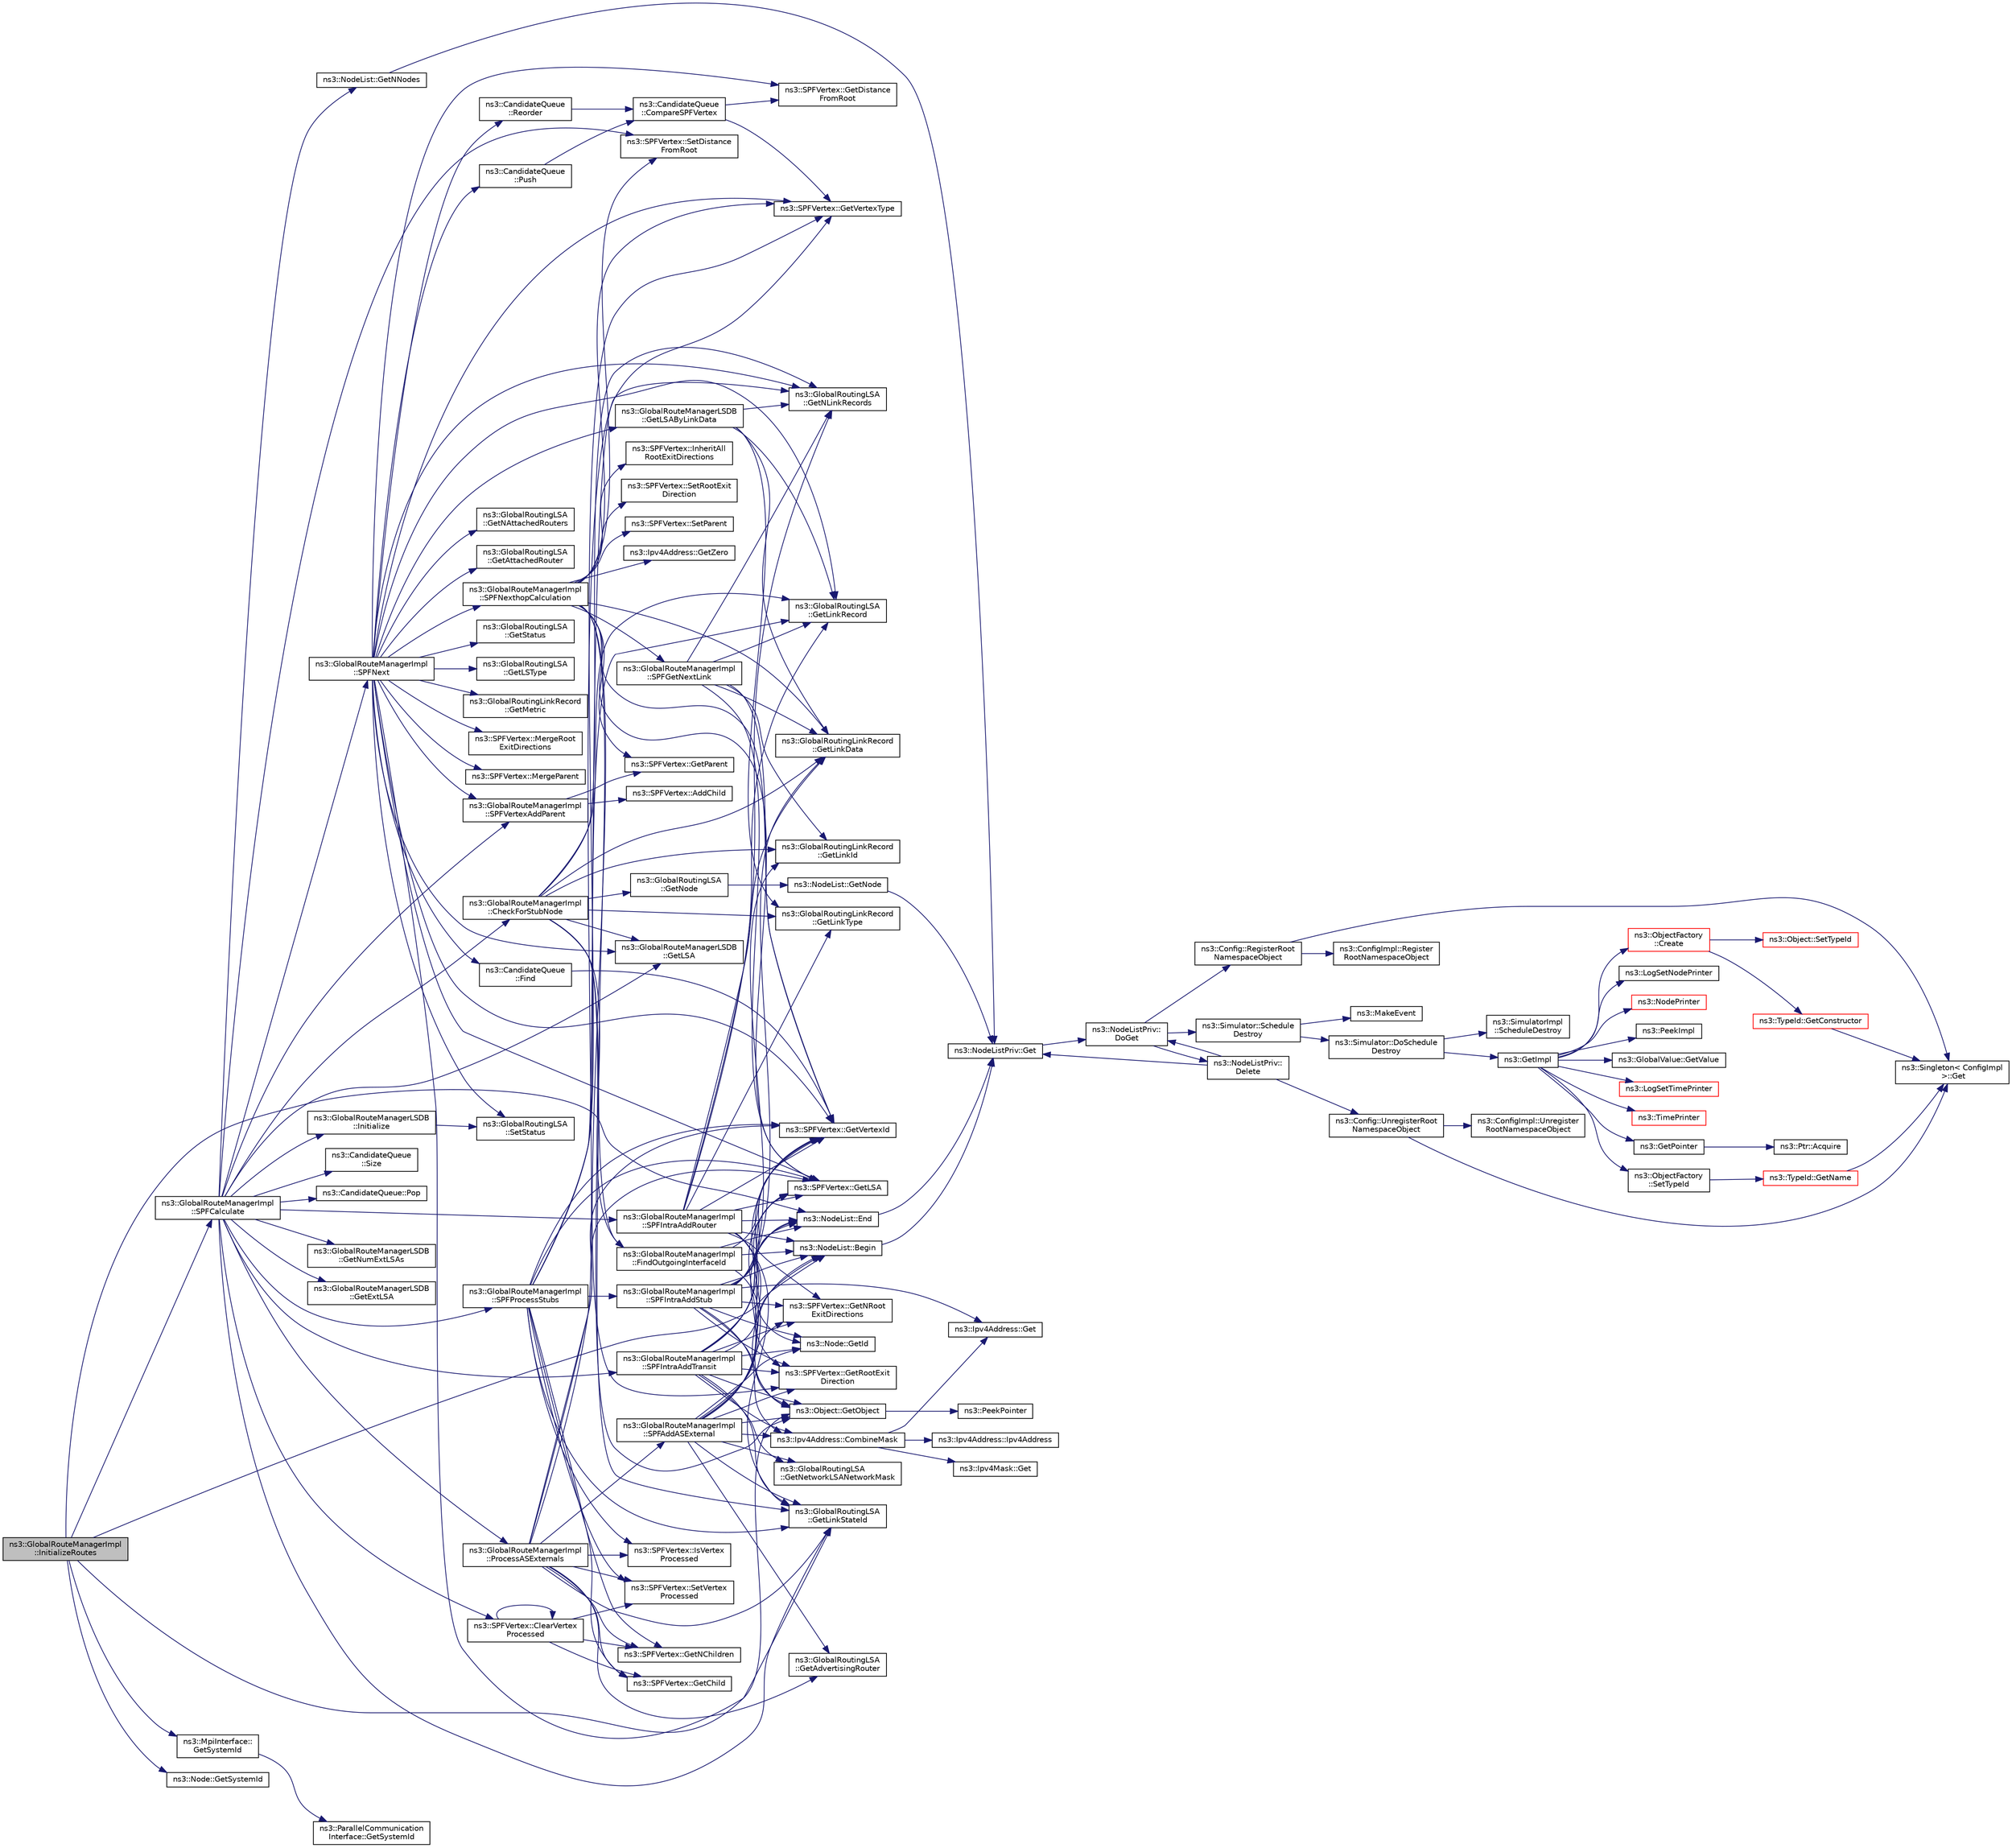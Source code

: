 digraph "ns3::GlobalRouteManagerImpl::InitializeRoutes"
{
  edge [fontname="Helvetica",fontsize="10",labelfontname="Helvetica",labelfontsize="10"];
  node [fontname="Helvetica",fontsize="10",shape=record];
  rankdir="LR";
  Node1 [label="ns3::GlobalRouteManagerImpl\l::InitializeRoutes",height=0.2,width=0.4,color="black", fillcolor="grey75", style="filled", fontcolor="black"];
  Node1 -> Node2 [color="midnightblue",fontsize="10",style="solid"];
  Node2 [label="ns3::NodeList::End",height=0.2,width=0.4,color="black", fillcolor="white", style="filled",URL="$d0/dd8/classns3_1_1NodeList.html#a027a558c16e6078e25c7ffc67becb559"];
  Node2 -> Node3 [color="midnightblue",fontsize="10",style="solid"];
  Node3 [label="ns3::NodeListPriv::Get",height=0.2,width=0.4,color="black", fillcolor="white", style="filled",URL="$d4/d49/classns3_1_1NodeListPriv.html#a746ce1482b3c1cf31d5a50cd55cffa92",tooltip="Get the node list object. "];
  Node3 -> Node4 [color="midnightblue",fontsize="10",style="solid"];
  Node4 [label="ns3::NodeListPriv::\lDoGet",height=0.2,width=0.4,color="black", fillcolor="white", style="filled",URL="$d4/d49/classns3_1_1NodeListPriv.html#a6f0222de939567a488905f1c6876c4ca",tooltip="Get the node list object. "];
  Node4 -> Node5 [color="midnightblue",fontsize="10",style="solid"];
  Node5 [label="ns3::Config::RegisterRoot\lNamespaceObject",height=0.2,width=0.4,color="black", fillcolor="white", style="filled",URL="$d1/d44/group__config.html#gadf663c596f54bed678e83cccd4e3d9d5"];
  Node5 -> Node6 [color="midnightblue",fontsize="10",style="solid"];
  Node6 [label="ns3::Singleton\< ConfigImpl\l \>::Get",height=0.2,width=0.4,color="black", fillcolor="white", style="filled",URL="$d8/d77/classns3_1_1Singleton.html#a80a2cd3c25a27ea72add7a9f7a141ffa"];
  Node5 -> Node7 [color="midnightblue",fontsize="10",style="solid"];
  Node7 [label="ns3::ConfigImpl::Register\lRootNamespaceObject",height=0.2,width=0.4,color="black", fillcolor="white", style="filled",URL="$d1/dbd/classns3_1_1ConfigImpl.html#a09ad253d834e9c8a6fd806bec303c29c"];
  Node4 -> Node8 [color="midnightblue",fontsize="10",style="solid"];
  Node8 [label="ns3::Simulator::Schedule\lDestroy",height=0.2,width=0.4,color="black", fillcolor="white", style="filled",URL="$d7/deb/classns3_1_1Simulator.html#a7e1c6479e6d0bd3f0eb3e005d6941302"];
  Node8 -> Node9 [color="midnightblue",fontsize="10",style="solid"];
  Node9 [label="ns3::Simulator::DoSchedule\lDestroy",height=0.2,width=0.4,color="black", fillcolor="white", style="filled",URL="$d7/deb/classns3_1_1Simulator.html#a00139c9c4e854aca72063485518c0d52"];
  Node9 -> Node10 [color="midnightblue",fontsize="10",style="solid"];
  Node10 [label="ns3::GetImpl",height=0.2,width=0.4,color="black", fillcolor="white", style="filled",URL="$d4/d8b/group__simulator.html#ga42eb4eddad41528d4d99794a3dae3fd0",tooltip="Get the SimulatorImpl singleton. "];
  Node10 -> Node11 [color="midnightblue",fontsize="10",style="solid"];
  Node11 [label="ns3::PeekImpl",height=0.2,width=0.4,color="black", fillcolor="white", style="filled",URL="$d4/d8b/group__simulator.html#ga233c5c38de117e4e4a5a9cd168694792",tooltip="Get the static SimulatorImpl instance. "];
  Node10 -> Node12 [color="midnightblue",fontsize="10",style="solid"];
  Node12 [label="ns3::GlobalValue::GetValue",height=0.2,width=0.4,color="black", fillcolor="white", style="filled",URL="$dc/d02/classns3_1_1GlobalValue.html#aa33773cb952ba3c285a03ae2c4769b84"];
  Node10 -> Node13 [color="midnightblue",fontsize="10",style="solid"];
  Node13 [label="ns3::ObjectFactory\l::SetTypeId",height=0.2,width=0.4,color="black", fillcolor="white", style="filled",URL="$d5/d0d/classns3_1_1ObjectFactory.html#a77dcd099064038a1eb7a6b8251229ec3"];
  Node13 -> Node14 [color="midnightblue",fontsize="10",style="solid"];
  Node14 [label="ns3::TypeId::GetName",height=0.2,width=0.4,color="red", fillcolor="white", style="filled",URL="$d6/d11/classns3_1_1TypeId.html#aa3c41c79ae428b3cb396a9c6bb3ef314"];
  Node14 -> Node6 [color="midnightblue",fontsize="10",style="solid"];
  Node10 -> Node15 [color="midnightblue",fontsize="10",style="solid"];
  Node15 [label="ns3::GetPointer",height=0.2,width=0.4,color="black", fillcolor="white", style="filled",URL="$d7/d2e/namespacens3.html#ab4e173cdfd43d17c1a40d5348510a670"];
  Node15 -> Node16 [color="midnightblue",fontsize="10",style="solid"];
  Node16 [label="ns3::Ptr::Acquire",height=0.2,width=0.4,color="black", fillcolor="white", style="filled",URL="$dc/d90/classns3_1_1Ptr.html#a9579b15e8c42dcdff5869d9d987562fb"];
  Node10 -> Node17 [color="midnightblue",fontsize="10",style="solid"];
  Node17 [label="ns3::ObjectFactory\l::Create",height=0.2,width=0.4,color="red", fillcolor="white", style="filled",URL="$d5/d0d/classns3_1_1ObjectFactory.html#a18152e93f0a6fe184ed7300cb31e9896"];
  Node17 -> Node18 [color="midnightblue",fontsize="10",style="solid"];
  Node18 [label="ns3::TypeId::GetConstructor",height=0.2,width=0.4,color="red", fillcolor="white", style="filled",URL="$d6/d11/classns3_1_1TypeId.html#ad9b0bc71ee7593a1ff23ff8d53938e95"];
  Node18 -> Node6 [color="midnightblue",fontsize="10",style="solid"];
  Node17 -> Node19 [color="midnightblue",fontsize="10",style="solid"];
  Node19 [label="ns3::Object::SetTypeId",height=0.2,width=0.4,color="red", fillcolor="white", style="filled",URL="$d9/d77/classns3_1_1Object.html#a19b1ebd8ec8fe404845e665880a6c5ad"];
  Node10 -> Node20 [color="midnightblue",fontsize="10",style="solid"];
  Node20 [label="ns3::LogSetTimePrinter",height=0.2,width=0.4,color="red", fillcolor="white", style="filled",URL="$d7/d2e/namespacens3.html#acf6a1749b3febc5a6a5b2b8620138d80"];
  Node10 -> Node21 [color="midnightblue",fontsize="10",style="solid"];
  Node21 [label="ns3::TimePrinter",height=0.2,width=0.4,color="red", fillcolor="white", style="filled",URL="$d8/dff/group__logging.html#gaaad3642e8247a056cd83001d805b0812"];
  Node10 -> Node22 [color="midnightblue",fontsize="10",style="solid"];
  Node22 [label="ns3::LogSetNodePrinter",height=0.2,width=0.4,color="black", fillcolor="white", style="filled",URL="$d7/d2e/namespacens3.html#aa6e659ca357c8309352fa0f146793810"];
  Node10 -> Node23 [color="midnightblue",fontsize="10",style="solid"];
  Node23 [label="ns3::NodePrinter",height=0.2,width=0.4,color="red", fillcolor="white", style="filled",URL="$d8/dff/group__logging.html#gaaffbf70ff3766cd62b8bbd9b140d2a1b"];
  Node9 -> Node24 [color="midnightblue",fontsize="10",style="solid"];
  Node24 [label="ns3::SimulatorImpl\l::ScheduleDestroy",height=0.2,width=0.4,color="black", fillcolor="white", style="filled",URL="$d2/d19/classns3_1_1SimulatorImpl.html#a04f4a00ed04886ed0b9982038c3ed5f9"];
  Node8 -> Node25 [color="midnightblue",fontsize="10",style="solid"];
  Node25 [label="ns3::MakeEvent",height=0.2,width=0.4,color="black", fillcolor="white", style="filled",URL="$d0/dac/group__makeeventfnptr.html#ga289a28a2497c18a9bd299e5e2014094b"];
  Node4 -> Node26 [color="midnightblue",fontsize="10",style="solid"];
  Node26 [label="ns3::NodeListPriv::\lDelete",height=0.2,width=0.4,color="black", fillcolor="white", style="filled",URL="$d4/d49/classns3_1_1NodeListPriv.html#a74f1811844a3891e71d8d9adbe81c33e",tooltip="Delete the nodes list object. "];
  Node26 -> Node27 [color="midnightblue",fontsize="10",style="solid"];
  Node27 [label="ns3::Config::UnregisterRoot\lNamespaceObject",height=0.2,width=0.4,color="black", fillcolor="white", style="filled",URL="$d1/d44/group__config.html#gac04cd4b31e97845ee008d101218e66b1"];
  Node27 -> Node6 [color="midnightblue",fontsize="10",style="solid"];
  Node27 -> Node28 [color="midnightblue",fontsize="10",style="solid"];
  Node28 [label="ns3::ConfigImpl::Unregister\lRootNamespaceObject",height=0.2,width=0.4,color="black", fillcolor="white", style="filled",URL="$d1/dbd/classns3_1_1ConfigImpl.html#a902f64f3a7f362e53273d2e18d1d3d9f"];
  Node26 -> Node3 [color="midnightblue",fontsize="10",style="solid"];
  Node26 -> Node4 [color="midnightblue",fontsize="10",style="solid"];
  Node1 -> Node29 [color="midnightblue",fontsize="10",style="solid"];
  Node29 [label="ns3::NodeList::Begin",height=0.2,width=0.4,color="black", fillcolor="white", style="filled",URL="$d0/dd8/classns3_1_1NodeList.html#a93d2211831f5cb71d1dbb721e2721d7f"];
  Node29 -> Node3 [color="midnightblue",fontsize="10",style="solid"];
  Node1 -> Node30 [color="midnightblue",fontsize="10",style="solid"];
  Node30 [label="ns3::Object::GetObject",height=0.2,width=0.4,color="black", fillcolor="white", style="filled",URL="$d9/d77/classns3_1_1Object.html#a13e18c00017096c8381eb651d5bd0783"];
  Node30 -> Node31 [color="midnightblue",fontsize="10",style="solid"];
  Node31 [label="ns3::PeekPointer",height=0.2,width=0.4,color="black", fillcolor="white", style="filled",URL="$d7/d2e/namespacens3.html#af2a7557fe9afdd98d8f6f8f6e412cf5a"];
  Node1 -> Node32 [color="midnightblue",fontsize="10",style="solid"];
  Node32 [label="ns3::MpiInterface::\lGetSystemId",height=0.2,width=0.4,color="black", fillcolor="white", style="filled",URL="$d8/dbe/classns3_1_1MpiInterface.html#a7f1f671b55948fb1c8f7eb54f22a9619"];
  Node32 -> Node33 [color="midnightblue",fontsize="10",style="solid"];
  Node33 [label="ns3::ParallelCommunication\lInterface::GetSystemId",height=0.2,width=0.4,color="black", fillcolor="white", style="filled",URL="$d5/d06/classns3_1_1ParallelCommunicationInterface.html#a9070c6c68ffa2223d422f132ec8e27b9"];
  Node1 -> Node34 [color="midnightblue",fontsize="10",style="solid"];
  Node34 [label="ns3::Node::GetSystemId",height=0.2,width=0.4,color="black", fillcolor="white", style="filled",URL="$dd/ded/classns3_1_1Node.html#a13740abb36295ad68e551de5b4e328d5"];
  Node1 -> Node35 [color="midnightblue",fontsize="10",style="solid"];
  Node35 [label="ns3::GlobalRouteManagerImpl\l::SPFCalculate",height=0.2,width=0.4,color="black", fillcolor="white", style="filled",URL="$d5/dab/classns3_1_1GlobalRouteManagerImpl.html#a03cdea3013a73c90ae8d67946b237c45",tooltip="Calculate the shortest path first (SPF) tree. "];
  Node35 -> Node36 [color="midnightblue",fontsize="10",style="solid"];
  Node36 [label="ns3::GlobalRouteManagerLSDB\l::Initialize",height=0.2,width=0.4,color="black", fillcolor="white", style="filled",URL="$de/d14/classns3_1_1GlobalRouteManagerLSDB.html#a25ea9823747e40df5d43eb64100a5f85",tooltip="Set all LSA flags to an initialized state, for SPF computation. "];
  Node36 -> Node37 [color="midnightblue",fontsize="10",style="solid"];
  Node37 [label="ns3::GlobalRoutingLSA\l::SetStatus",height=0.2,width=0.4,color="black", fillcolor="white", style="filled",URL="$dc/dd1/classns3_1_1GlobalRoutingLSA.html#a0a3a59c56967eac866a2a3a2a5ded93f",tooltip="Set the SPF status of the advertisement. "];
  Node35 -> Node38 [color="midnightblue",fontsize="10",style="solid"];
  Node38 [label="ns3::CandidateQueue\l::Size",height=0.2,width=0.4,color="black", fillcolor="white", style="filled",URL="$d1/df1/classns3_1_1CandidateQueue.html#a05b2aa624b28b494ba5a2b5214abd017",tooltip="Return the number of Shortest Path First Vertex pointers presently stored in the Candidate Queue..."];
  Node35 -> Node39 [color="midnightblue",fontsize="10",style="solid"];
  Node39 [label="ns3::GlobalRouteManagerLSDB\l::GetLSA",height=0.2,width=0.4,color="black", fillcolor="white", style="filled",URL="$de/d14/classns3_1_1GlobalRouteManagerLSDB.html#a3504bf3573cc64a056835684c41e1aa5",tooltip="Look up the Link State Advertisement associated with the given link state ID (address). "];
  Node35 -> Node40 [color="midnightblue",fontsize="10",style="solid"];
  Node40 [label="ns3::SPFVertex::SetDistance\lFromRoot",height=0.2,width=0.4,color="black", fillcolor="white", style="filled",URL="$d2/dab/classns3_1_1SPFVertex.html#a30885442cd0d8f7ae0e4690373b2c50a",tooltip="Set the distance from the root vertex to \"this\" SPFVertex object. "];
  Node35 -> Node41 [color="midnightblue",fontsize="10",style="solid"];
  Node41 [label="ns3::NodeList::GetNNodes",height=0.2,width=0.4,color="black", fillcolor="white", style="filled",URL="$d0/dd8/classns3_1_1NodeList.html#a1d110b1670005895dd5812baab13682a"];
  Node41 -> Node3 [color="midnightblue",fontsize="10",style="solid"];
  Node35 -> Node42 [color="midnightblue",fontsize="10",style="solid"];
  Node42 [label="ns3::GlobalRouteManagerImpl\l::CheckForStubNode",height=0.2,width=0.4,color="black", fillcolor="white", style="filled",URL="$d5/dab/classns3_1_1GlobalRouteManagerImpl.html#a84085f1fc0b4d7c9d18bf0145df3e01c",tooltip="Test if a node is a stub, from an OSPF sense. "];
  Node42 -> Node39 [color="midnightblue",fontsize="10",style="solid"];
  Node42 -> Node43 [color="midnightblue",fontsize="10",style="solid"];
  Node43 [label="ns3::GlobalRoutingLSA\l::GetLinkStateId",height=0.2,width=0.4,color="black", fillcolor="white", style="filled",URL="$dc/dd1/classns3_1_1GlobalRoutingLSA.html#afc7dd85af408f8b9236bd73e1a78f5bd",tooltip="Get the Link State ID as defined by the OSPF spec. We always set it to the router ID of the router ma..."];
  Node42 -> Node44 [color="midnightblue",fontsize="10",style="solid"];
  Node44 [label="ns3::GlobalRoutingLSA\l::GetNLinkRecords",height=0.2,width=0.4,color="black", fillcolor="white", style="filled",URL="$dc/dd1/classns3_1_1GlobalRoutingLSA.html#a49043980a9d54ce4125cab4dbdba5a5c",tooltip="Return the number of Global Routing Link Records in the LSA. "];
  Node42 -> Node45 [color="midnightblue",fontsize="10",style="solid"];
  Node45 [label="ns3::GlobalRoutingLSA\l::GetLinkRecord",height=0.2,width=0.4,color="black", fillcolor="white", style="filled",URL="$dc/dd1/classns3_1_1GlobalRoutingLSA.html#a5671504b3ec9f9bab1a7784be3221c4d",tooltip="Return a pointer to the specified Global Routing Link Record. "];
  Node42 -> Node46 [color="midnightblue",fontsize="10",style="solid"];
  Node46 [label="ns3::GlobalRoutingLinkRecord\l::GetLinkType",height=0.2,width=0.4,color="black", fillcolor="white", style="filled",URL="$da/d4e/classns3_1_1GlobalRoutingLinkRecord.html#a0549e23a7f4ba7e3bfe7e132743f62cd",tooltip="Get the Link Type field of the Global Routing Link Record. "];
  Node42 -> Node47 [color="midnightblue",fontsize="10",style="solid"];
  Node47 [label="ns3::GlobalRoutingLinkRecord\l::GetLinkId",height=0.2,width=0.4,color="black", fillcolor="white", style="filled",URL="$da/d4e/classns3_1_1GlobalRoutingLinkRecord.html#a6c48de12faa9110220e2e62bdd54dc05"];
  Node42 -> Node48 [color="midnightblue",fontsize="10",style="solid"];
  Node48 [label="ns3::GlobalRoutingLSA\l::GetNode",height=0.2,width=0.4,color="black", fillcolor="white", style="filled",URL="$dc/dd1/classns3_1_1GlobalRoutingLSA.html#abcca1c85e5cd06ee417fd1ab264b93ba",tooltip="Get the Node pointer of the node that originated this LSA. "];
  Node48 -> Node49 [color="midnightblue",fontsize="10",style="solid"];
  Node49 [label="ns3::NodeList::GetNode",height=0.2,width=0.4,color="black", fillcolor="white", style="filled",URL="$d0/dd8/classns3_1_1NodeList.html#a80ac09977d48d29db5c704ac8483cf6c"];
  Node49 -> Node3 [color="midnightblue",fontsize="10",style="solid"];
  Node42 -> Node30 [color="midnightblue",fontsize="10",style="solid"];
  Node42 -> Node50 [color="midnightblue",fontsize="10",style="solid"];
  Node50 [label="ns3::GlobalRoutingLinkRecord\l::GetLinkData",height=0.2,width=0.4,color="black", fillcolor="white", style="filled",URL="$da/d4e/classns3_1_1GlobalRoutingLinkRecord.html#ab2ce7fa923c2829db0a5e0f184b04dbd",tooltip="Get the Link Data field of the Global Routing Link Record. "];
  Node42 -> Node51 [color="midnightblue",fontsize="10",style="solid"];
  Node51 [label="ns3::GlobalRouteManagerImpl\l::FindOutgoingInterfaceId",height=0.2,width=0.4,color="black", fillcolor="white", style="filled",URL="$d5/dab/classns3_1_1GlobalRouteManagerImpl.html#a55b3c7bf042d95de52cf56cc6699dc9a",tooltip="Return the interface number corresponding to a given IP address and mask. "];
  Node51 -> Node52 [color="midnightblue",fontsize="10",style="solid"];
  Node52 [label="ns3::SPFVertex::GetVertexId",height=0.2,width=0.4,color="black", fillcolor="white", style="filled",URL="$d2/dab/classns3_1_1SPFVertex.html#addc1067d86f26e9fe3b2e34ed16f929c",tooltip="Get the Vertex ID field of a SPFVertex object. "];
  Node51 -> Node29 [color="midnightblue",fontsize="10",style="solid"];
  Node51 -> Node2 [color="midnightblue",fontsize="10",style="solid"];
  Node51 -> Node30 [color="midnightblue",fontsize="10",style="solid"];
  Node35 -> Node53 [color="midnightblue",fontsize="10",style="solid"];
  Node53 [label="ns3::GlobalRouteManagerImpl\l::SPFNext",height=0.2,width=0.4,color="black", fillcolor="white", style="filled",URL="$d5/dab/classns3_1_1GlobalRouteManagerImpl.html#aaa3d86729d6cfb61708d1c7083423da6",tooltip="Examine the links in v&#39;s LSA and update the list of candidates with any vertices not already on the l..."];
  Node53 -> Node54 [color="midnightblue",fontsize="10",style="solid"];
  Node54 [label="ns3::SPFVertex::GetVertexType",height=0.2,width=0.4,color="black", fillcolor="white", style="filled",URL="$d2/dab/classns3_1_1SPFVertex.html#a45a6727c9e38b3a116c4b71594a9b0b2",tooltip="Get the Vertex Type field of a SPFVertex object. "];
  Node53 -> Node55 [color="midnightblue",fontsize="10",style="solid"];
  Node55 [label="ns3::SPFVertex::GetLSA",height=0.2,width=0.4,color="black", fillcolor="white", style="filled",URL="$d2/dab/classns3_1_1SPFVertex.html#a63289ebb22ed326ec7a3813dda4b2e34",tooltip="Get the Global Router Link State Advertisement returned by the Global Router represented by this SPFV..."];
  Node53 -> Node44 [color="midnightblue",fontsize="10",style="solid"];
  Node53 -> Node56 [color="midnightblue",fontsize="10",style="solid"];
  Node56 [label="ns3::GlobalRoutingLSA\l::GetNAttachedRouters",height=0.2,width=0.4,color="black", fillcolor="white", style="filled",URL="$dc/dd1/classns3_1_1GlobalRoutingLSA.html#ac72db7c422429937970dc83d5f4b3264",tooltip="Return the number of attached routers listed in the NetworkLSA. "];
  Node53 -> Node52 [color="midnightblue",fontsize="10",style="solid"];
  Node53 -> Node45 [color="midnightblue",fontsize="10",style="solid"];
  Node53 -> Node39 [color="midnightblue",fontsize="10",style="solid"];
  Node53 -> Node43 [color="midnightblue",fontsize="10",style="solid"];
  Node53 -> Node57 [color="midnightblue",fontsize="10",style="solid"];
  Node57 [label="ns3::GlobalRouteManagerLSDB\l::GetLSAByLinkData",height=0.2,width=0.4,color="black", fillcolor="white", style="filled",URL="$de/d14/classns3_1_1GlobalRouteManagerLSDB.html#aca4c2cb4c36f590198f203cddb30b493",tooltip="Look up the Link State Advertisement associated with the given link state ID (address). This is a variation of the GetLSA call to allow the LSA to be found by matching addr with the LinkData field of the TransitNetwork link record. "];
  Node57 -> Node44 [color="midnightblue",fontsize="10",style="solid"];
  Node57 -> Node45 [color="midnightblue",fontsize="10",style="solid"];
  Node57 -> Node46 [color="midnightblue",fontsize="10",style="solid"];
  Node57 -> Node50 [color="midnightblue",fontsize="10",style="solid"];
  Node53 -> Node58 [color="midnightblue",fontsize="10",style="solid"];
  Node58 [label="ns3::GlobalRoutingLSA\l::GetAttachedRouter",height=0.2,width=0.4,color="black", fillcolor="white", style="filled",URL="$dc/dd1/classns3_1_1GlobalRoutingLSA.html#a9bb91be870ea1826e88e27ecb7ac460c",tooltip="Return an Ipv4Address corresponding to the specified attached router. "];
  Node53 -> Node59 [color="midnightblue",fontsize="10",style="solid"];
  Node59 [label="ns3::GlobalRoutingLSA\l::GetStatus",height=0.2,width=0.4,color="black", fillcolor="white", style="filled",URL="$dc/dd1/classns3_1_1GlobalRoutingLSA.html#a6cdf7cab5261c98b312cbf7e0ec91260",tooltip="Get the SPF status of the advertisement. "];
  Node53 -> Node60 [color="midnightblue",fontsize="10",style="solid"];
  Node60 [label="ns3::GlobalRoutingLSA\l::GetLSType",height=0.2,width=0.4,color="black", fillcolor="white", style="filled",URL="$dc/dd1/classns3_1_1GlobalRoutingLSA.html#aa3cd2efb67cfacfdc509b3ab86e73af5",tooltip="Return the LSType field of the LSA. "];
  Node53 -> Node61 [color="midnightblue",fontsize="10",style="solid"];
  Node61 [label="ns3::SPFVertex::GetDistance\lFromRoot",height=0.2,width=0.4,color="black", fillcolor="white", style="filled",URL="$d2/dab/classns3_1_1SPFVertex.html#a6fdb9c8cd6fd2dcd974136dff1bae1f0",tooltip="Get the distance from the root vertex to \"this\" SPFVertex object. "];
  Node53 -> Node62 [color="midnightblue",fontsize="10",style="solid"];
  Node62 [label="ns3::GlobalRoutingLinkRecord\l::GetMetric",height=0.2,width=0.4,color="black", fillcolor="white", style="filled",URL="$da/d4e/classns3_1_1GlobalRoutingLinkRecord.html#a2090904e1965bb8ea44289f94ffee191",tooltip="Get the Metric Data field of the Global Routing Link Record. "];
  Node53 -> Node63 [color="midnightblue",fontsize="10",style="solid"];
  Node63 [label="ns3::GlobalRouteManagerImpl\l::SPFNexthopCalculation",height=0.2,width=0.4,color="black", fillcolor="white", style="filled",URL="$d5/dab/classns3_1_1GlobalRouteManagerImpl.html#ab082a78c423009f77c9cfe9018d40021",tooltip="Calculate nexthop from root through V (parent) to vertex W (destination) with given distance from roo..."];
  Node63 -> Node54 [color="midnightblue",fontsize="10",style="solid"];
  Node63 -> Node64 [color="midnightblue",fontsize="10",style="solid"];
  Node64 [label="ns3::GlobalRouteManagerImpl\l::SPFGetNextLink",height=0.2,width=0.4,color="black", fillcolor="white", style="filled",URL="$d5/dab/classns3_1_1GlobalRouteManagerImpl.html#a4c868c90e06e063ac2eb60cfe93c2c84",tooltip="Search for a link between two vertexes. "];
  Node64 -> Node55 [color="midnightblue",fontsize="10",style="solid"];
  Node64 -> Node44 [color="midnightblue",fontsize="10",style="solid"];
  Node64 -> Node45 [color="midnightblue",fontsize="10",style="solid"];
  Node64 -> Node47 [color="midnightblue",fontsize="10",style="solid"];
  Node64 -> Node52 [color="midnightblue",fontsize="10",style="solid"];
  Node64 -> Node50 [color="midnightblue",fontsize="10",style="solid"];
  Node63 -> Node50 [color="midnightblue",fontsize="10",style="solid"];
  Node63 -> Node51 [color="midnightblue",fontsize="10",style="solid"];
  Node63 -> Node65 [color="midnightblue",fontsize="10",style="solid"];
  Node65 [label="ns3::SPFVertex::SetRootExit\lDirection",height=0.2,width=0.4,color="black", fillcolor="white", style="filled",URL="$d2/dab/classns3_1_1SPFVertex.html#a8538efb9de281a8a76bfeb7124dee3ae",tooltip="Set the IP address and outgoing interface index that should be used to begin forwarding packets from ..."];
  Node63 -> Node40 [color="midnightblue",fontsize="10",style="solid"];
  Node63 -> Node66 [color="midnightblue",fontsize="10",style="solid"];
  Node66 [label="ns3::SPFVertex::SetParent",height=0.2,width=0.4,color="black", fillcolor="white", style="filled",URL="$d2/dab/classns3_1_1SPFVertex.html#a4f8e0fed65db9fe485dae7ad9667ff40",tooltip="Set the pointer to the SPFVector that is the parent of \"this\" SPFVertex. "];
  Node63 -> Node52 [color="midnightblue",fontsize="10",style="solid"];
  Node63 -> Node55 [color="midnightblue",fontsize="10",style="solid"];
  Node63 -> Node67 [color="midnightblue",fontsize="10",style="solid"];
  Node67 [label="ns3::Ipv4Address::GetZero",height=0.2,width=0.4,color="black", fillcolor="white", style="filled",URL="$de/d55/classns3_1_1Ipv4Address.html#aeeb1c76b35d4ab612fda7bc51e99c5db"];
  Node63 -> Node68 [color="midnightblue",fontsize="10",style="solid"];
  Node68 [label="ns3::SPFVertex::GetParent",height=0.2,width=0.4,color="black", fillcolor="white", style="filled",URL="$d2/dab/classns3_1_1SPFVertex.html#af09dba1ce31eff535d0bc661ce18bba5",tooltip="Get a pointer to the SPFVector that is the parent of \"this\" SPFVertex. "];
  Node63 -> Node69 [color="midnightblue",fontsize="10",style="solid"];
  Node69 [label="ns3::SPFVertex::GetRootExit\lDirection",height=0.2,width=0.4,color="black", fillcolor="white", style="filled",URL="$d2/dab/classns3_1_1SPFVertex.html#a4287596177d5af62997d1f1dea8648ac",tooltip="Obtain a pair indicating the exit direction from the root. "];
  Node63 -> Node70 [color="midnightblue",fontsize="10",style="solid"];
  Node70 [label="ns3::SPFVertex::InheritAll\lRootExitDirections",height=0.2,width=0.4,color="black", fillcolor="white", style="filled",URL="$d2/dab/classns3_1_1SPFVertex.html#a3031d94106d3ce70776b2fe9a73ae36c",tooltip="Inherit all root exit directions from a given vertex to &#39;this&#39; vertex. "];
  Node53 -> Node37 [color="midnightblue",fontsize="10",style="solid"];
  Node53 -> Node71 [color="midnightblue",fontsize="10",style="solid"];
  Node71 [label="ns3::CandidateQueue\l::Push",height=0.2,width=0.4,color="black", fillcolor="white", style="filled",URL="$d1/df1/classns3_1_1CandidateQueue.html#a52f6bdb3651569f349f5e522ccc4d88f",tooltip="Push a Shortest Path First Vertex pointer onto the queue according to the priority scheme..."];
  Node71 -> Node72 [color="midnightblue",fontsize="10",style="solid"];
  Node72 [label="ns3::CandidateQueue\l::CompareSPFVertex",height=0.2,width=0.4,color="black", fillcolor="white", style="filled",URL="$d1/df1/classns3_1_1CandidateQueue.html#a13b908ec4dca38705cd12d7c6684099e",tooltip="return true if v1 < v2 "];
  Node72 -> Node61 [color="midnightblue",fontsize="10",style="solid"];
  Node72 -> Node54 [color="midnightblue",fontsize="10",style="solid"];
  Node53 -> Node73 [color="midnightblue",fontsize="10",style="solid"];
  Node73 [label="ns3::CandidateQueue\l::Find",height=0.2,width=0.4,color="black", fillcolor="white", style="filled",URL="$d1/df1/classns3_1_1CandidateQueue.html#aa30bceb9827782adfcec6ee4f94cd9d6",tooltip="Searches the Candidate Queue for a Shortest Path First Vertex pointer that points to a vertex having ..."];
  Node73 -> Node52 [color="midnightblue",fontsize="10",style="solid"];
  Node53 -> Node74 [color="midnightblue",fontsize="10",style="solid"];
  Node74 [label="ns3::SPFVertex::MergeRoot\lExitDirections",height=0.2,width=0.4,color="black", fillcolor="white", style="filled",URL="$d2/dab/classns3_1_1SPFVertex.html#a4fc3b7cdcd705457993f644046e89318",tooltip="Merge into &#39;this&#39; vertex the list of exit directions from another vertex. "];
  Node53 -> Node75 [color="midnightblue",fontsize="10",style="solid"];
  Node75 [label="ns3::SPFVertex::MergeParent",height=0.2,width=0.4,color="black", fillcolor="white", style="filled",URL="$d2/dab/classns3_1_1SPFVertex.html#a1f8549748a9888722110a947f5932981",tooltip="Merge the Parent list from the v into this vertex. "];
  Node53 -> Node76 [color="midnightblue",fontsize="10",style="solid"];
  Node76 [label="ns3::GlobalRouteManagerImpl\l::SPFVertexAddParent",height=0.2,width=0.4,color="black", fillcolor="white", style="filled",URL="$d5/dab/classns3_1_1GlobalRouteManagerImpl.html#ae7824a06e22187d1dc6823c46c95a3fc",tooltip="Adds a vertex to the list of children in each of its parents. "];
  Node76 -> Node68 [color="midnightblue",fontsize="10",style="solid"];
  Node76 -> Node77 [color="midnightblue",fontsize="10",style="solid"];
  Node77 [label="ns3::SPFVertex::AddChild",height=0.2,width=0.4,color="black", fillcolor="white", style="filled",URL="$d2/dab/classns3_1_1SPFVertex.html#ae15d2c3bc1fb5285f467b494d27869d9",tooltip="Get a borrowed SPFVertex pointer to the specified child of \"this\" SPFVertex. "];
  Node53 -> Node78 [color="midnightblue",fontsize="10",style="solid"];
  Node78 [label="ns3::CandidateQueue\l::Reorder",height=0.2,width=0.4,color="black", fillcolor="white", style="filled",URL="$d1/df1/classns3_1_1CandidateQueue.html#af258e0f4eb3ed5f04fb99c2e6e40c6c2",tooltip="Reorders the Candidate Queue according to the priority scheme. "];
  Node78 -> Node72 [color="midnightblue",fontsize="10",style="solid"];
  Node35 -> Node79 [color="midnightblue",fontsize="10",style="solid"];
  Node79 [label="ns3::CandidateQueue::Pop",height=0.2,width=0.4,color="black", fillcolor="white", style="filled",URL="$d1/df1/classns3_1_1CandidateQueue.html#a7a9b3855349e02e76cd6f67a556a2ac9",tooltip="Pop the Shortest Path First Vertex pointer at the top of the queue. "];
  Node35 -> Node76 [color="midnightblue",fontsize="10",style="solid"];
  Node35 -> Node80 [color="midnightblue",fontsize="10",style="solid"];
  Node80 [label="ns3::GlobalRouteManagerImpl\l::SPFIntraAddRouter",height=0.2,width=0.4,color="black", fillcolor="white", style="filled",URL="$d5/dab/classns3_1_1GlobalRouteManagerImpl.html#adc0725b441a01d02bc4db842771a36d5",tooltip="Add a host route to the routing tables. "];
  Node80 -> Node52 [color="midnightblue",fontsize="10",style="solid"];
  Node80 -> Node29 [color="midnightblue",fontsize="10",style="solid"];
  Node80 -> Node2 [color="midnightblue",fontsize="10",style="solid"];
  Node80 -> Node30 [color="midnightblue",fontsize="10",style="solid"];
  Node80 -> Node81 [color="midnightblue",fontsize="10",style="solid"];
  Node81 [label="ns3::Node::GetId",height=0.2,width=0.4,color="black", fillcolor="white", style="filled",URL="$dd/ded/classns3_1_1Node.html#aaf49b64a843565ce3812326313b370ac"];
  Node80 -> Node55 [color="midnightblue",fontsize="10",style="solid"];
  Node80 -> Node44 [color="midnightblue",fontsize="10",style="solid"];
  Node80 -> Node43 [color="midnightblue",fontsize="10",style="solid"];
  Node80 -> Node45 [color="midnightblue",fontsize="10",style="solid"];
  Node80 -> Node46 [color="midnightblue",fontsize="10",style="solid"];
  Node80 -> Node82 [color="midnightblue",fontsize="10",style="solid"];
  Node82 [label="ns3::SPFVertex::GetNRoot\lExitDirections",height=0.2,width=0.4,color="black", fillcolor="white", style="filled",URL="$d2/dab/classns3_1_1SPFVertex.html#ad3466159b6810950cb4d202cc398ef12",tooltip="Get the number of exit directions from root for reaching &#39;this&#39; vertex. "];
  Node80 -> Node69 [color="midnightblue",fontsize="10",style="solid"];
  Node80 -> Node50 [color="midnightblue",fontsize="10",style="solid"];
  Node35 -> Node83 [color="midnightblue",fontsize="10",style="solid"];
  Node83 [label="ns3::GlobalRouteManagerImpl\l::SPFIntraAddTransit",height=0.2,width=0.4,color="black", fillcolor="white", style="filled",URL="$d5/dab/classns3_1_1GlobalRouteManagerImpl.html#aaafd698f94e453e3fe41f08bd62867be",tooltip="Add a transit to the routing tables. "];
  Node83 -> Node52 [color="midnightblue",fontsize="10",style="solid"];
  Node83 -> Node29 [color="midnightblue",fontsize="10",style="solid"];
  Node83 -> Node2 [color="midnightblue",fontsize="10",style="solid"];
  Node83 -> Node30 [color="midnightblue",fontsize="10",style="solid"];
  Node83 -> Node81 [color="midnightblue",fontsize="10",style="solid"];
  Node83 -> Node55 [color="midnightblue",fontsize="10",style="solid"];
  Node83 -> Node84 [color="midnightblue",fontsize="10",style="solid"];
  Node84 [label="ns3::GlobalRoutingLSA\l::GetNetworkLSANetworkMask",height=0.2,width=0.4,color="black", fillcolor="white", style="filled",URL="$dc/dd1/classns3_1_1GlobalRoutingLSA.html#a9a443ac873b15099be5fac288b714622",tooltip="For a Network LSA, get the Network Mask field that precedes the list of attached routers. "];
  Node83 -> Node43 [color="midnightblue",fontsize="10",style="solid"];
  Node83 -> Node85 [color="midnightblue",fontsize="10",style="solid"];
  Node85 [label="ns3::Ipv4Address::CombineMask",height=0.2,width=0.4,color="black", fillcolor="white", style="filled",URL="$de/d55/classns3_1_1Ipv4Address.html#abc9bf1629800f0809d97dfd8b5c38bc7",tooltip="Combine this address with a network mask. "];
  Node85 -> Node86 [color="midnightblue",fontsize="10",style="solid"];
  Node86 [label="ns3::Ipv4Address::Ipv4Address",height=0.2,width=0.4,color="black", fillcolor="white", style="filled",URL="$de/d55/classns3_1_1Ipv4Address.html#aaabb51dd481f4b6908afd72affc49b20"];
  Node85 -> Node87 [color="midnightblue",fontsize="10",style="solid"];
  Node87 [label="ns3::Ipv4Address::Get",height=0.2,width=0.4,color="black", fillcolor="white", style="filled",URL="$de/d55/classns3_1_1Ipv4Address.html#ae65810a69898982e927b83660d3bc4d8"];
  Node85 -> Node88 [color="midnightblue",fontsize="10",style="solid"];
  Node88 [label="ns3::Ipv4Mask::Get",height=0.2,width=0.4,color="black", fillcolor="white", style="filled",URL="$d5/df8/classns3_1_1Ipv4Mask.html#ac557d10d9807bbc022ed64e2b929b2db"];
  Node83 -> Node82 [color="midnightblue",fontsize="10",style="solid"];
  Node83 -> Node69 [color="midnightblue",fontsize="10",style="solid"];
  Node35 -> Node89 [color="midnightblue",fontsize="10",style="solid"];
  Node89 [label="ns3::GlobalRouteManagerImpl\l::SPFProcessStubs",height=0.2,width=0.4,color="black", fillcolor="white", style="filled",URL="$d5/dab/classns3_1_1GlobalRouteManagerImpl.html#a3d43e1ea8faefbbb7139b2ede6315cbb",tooltip="Process Stub nodes. "];
  Node89 -> Node52 [color="midnightblue",fontsize="10",style="solid"];
  Node89 -> Node54 [color="midnightblue",fontsize="10",style="solid"];
  Node89 -> Node55 [color="midnightblue",fontsize="10",style="solid"];
  Node89 -> Node43 [color="midnightblue",fontsize="10",style="solid"];
  Node89 -> Node44 [color="midnightblue",fontsize="10",style="solid"];
  Node89 -> Node45 [color="midnightblue",fontsize="10",style="solid"];
  Node89 -> Node90 [color="midnightblue",fontsize="10",style="solid"];
  Node90 [label="ns3::GlobalRouteManagerImpl\l::SPFIntraAddStub",height=0.2,width=0.4,color="black", fillcolor="white", style="filled",URL="$d5/dab/classns3_1_1GlobalRouteManagerImpl.html#ac939f5c304a02470c566b99699db402c",tooltip="Add a stub to the routing tables. "];
  Node90 -> Node52 [color="midnightblue",fontsize="10",style="solid"];
  Node90 -> Node29 [color="midnightblue",fontsize="10",style="solid"];
  Node90 -> Node2 [color="midnightblue",fontsize="10",style="solid"];
  Node90 -> Node30 [color="midnightblue",fontsize="10",style="solid"];
  Node90 -> Node81 [color="midnightblue",fontsize="10",style="solid"];
  Node90 -> Node55 [color="midnightblue",fontsize="10",style="solid"];
  Node90 -> Node50 [color="midnightblue",fontsize="10",style="solid"];
  Node90 -> Node87 [color="midnightblue",fontsize="10",style="solid"];
  Node90 -> Node47 [color="midnightblue",fontsize="10",style="solid"];
  Node90 -> Node85 [color="midnightblue",fontsize="10",style="solid"];
  Node90 -> Node82 [color="midnightblue",fontsize="10",style="solid"];
  Node90 -> Node69 [color="midnightblue",fontsize="10",style="solid"];
  Node89 -> Node91 [color="midnightblue",fontsize="10",style="solid"];
  Node91 [label="ns3::SPFVertex::GetNChildren",height=0.2,width=0.4,color="black", fillcolor="white", style="filled",URL="$d2/dab/classns3_1_1SPFVertex.html#a7586cee5234643454032e36b3383fc59",tooltip="Get the number of children of \"this\" SPFVertex. "];
  Node89 -> Node92 [color="midnightblue",fontsize="10",style="solid"];
  Node92 [label="ns3::SPFVertex::GetChild",height=0.2,width=0.4,color="black", fillcolor="white", style="filled",URL="$d2/dab/classns3_1_1SPFVertex.html#ac7c82620504d000211066ce47da176f4",tooltip="Get a borrowed SPFVertex pointer to the specified child of \"this\" SPFVertex. "];
  Node89 -> Node93 [color="midnightblue",fontsize="10",style="solid"];
  Node93 [label="ns3::SPFVertex::IsVertex\lProcessed",height=0.2,width=0.4,color="black", fillcolor="white", style="filled",URL="$d2/dab/classns3_1_1SPFVertex.html#a6f6493e872136c93b52d83d5eb3b3560",tooltip="Check the value of the VertexProcessed flag. "];
  Node89 -> Node94 [color="midnightblue",fontsize="10",style="solid"];
  Node94 [label="ns3::SPFVertex::SetVertex\lProcessed",height=0.2,width=0.4,color="black", fillcolor="white", style="filled",URL="$d2/dab/classns3_1_1SPFVertex.html#a87162c9bbf4580752a5b6a1b284c1c3d",tooltip="Set the value of the VertexProcessed flag. "];
  Node35 -> Node95 [color="midnightblue",fontsize="10",style="solid"];
  Node95 [label="ns3::GlobalRouteManagerLSDB\l::GetNumExtLSAs",height=0.2,width=0.4,color="black", fillcolor="white", style="filled",URL="$de/d14/classns3_1_1GlobalRouteManagerLSDB.html#ac82114cbf8adfab500e580dd8d66ec69",tooltip="Get the number of External Link State Advertisements. "];
  Node35 -> Node96 [color="midnightblue",fontsize="10",style="solid"];
  Node96 [label="ns3::SPFVertex::ClearVertex\lProcessed",height=0.2,width=0.4,color="black", fillcolor="white", style="filled",URL="$d2/dab/classns3_1_1SPFVertex.html#add13fdc23d9df184271153f8efdca0b2",tooltip="Clear the value of the VertexProcessed flag. "];
  Node96 -> Node91 [color="midnightblue",fontsize="10",style="solid"];
  Node96 -> Node92 [color="midnightblue",fontsize="10",style="solid"];
  Node96 -> Node96 [color="midnightblue",fontsize="10",style="solid"];
  Node96 -> Node94 [color="midnightblue",fontsize="10",style="solid"];
  Node35 -> Node97 [color="midnightblue",fontsize="10",style="solid"];
  Node97 [label="ns3::GlobalRouteManagerLSDB\l::GetExtLSA",height=0.2,width=0.4,color="black", fillcolor="white", style="filled",URL="$de/d14/classns3_1_1GlobalRouteManagerLSDB.html#aaf8413863f2002d3a2508e61c4cab64c",tooltip="Look up the External Link State Advertisement associated with the given index. "];
  Node35 -> Node43 [color="midnightblue",fontsize="10",style="solid"];
  Node35 -> Node98 [color="midnightblue",fontsize="10",style="solid"];
  Node98 [label="ns3::GlobalRouteManagerImpl\l::ProcessASExternals",height=0.2,width=0.4,color="black", fillcolor="white", style="filled",URL="$d5/dab/classns3_1_1GlobalRouteManagerImpl.html#a1b3aa701b33156b04d351f33e3ebdcb4",tooltip="Process Autonomous Systems (AS) External LSA. "];
  Node98 -> Node43 [color="midnightblue",fontsize="10",style="solid"];
  Node98 -> Node52 [color="midnightblue",fontsize="10",style="solid"];
  Node98 -> Node99 [color="midnightblue",fontsize="10",style="solid"];
  Node99 [label="ns3::GlobalRoutingLSA\l::GetAdvertisingRouter",height=0.2,width=0.4,color="black", fillcolor="white", style="filled",URL="$dc/dd1/classns3_1_1GlobalRoutingLSA.html#a60cf4a3118469f09f79532a795741d07",tooltip="Get the Advertising Router as defined by the OSPF spec. We always set it to the router ID of the rout..."];
  Node98 -> Node54 [color="midnightblue",fontsize="10",style="solid"];
  Node98 -> Node55 [color="midnightblue",fontsize="10",style="solid"];
  Node98 -> Node100 [color="midnightblue",fontsize="10",style="solid"];
  Node100 [label="ns3::GlobalRouteManagerImpl\l::SPFAddASExternal",height=0.2,width=0.4,color="black", fillcolor="white", style="filled",URL="$d5/dab/classns3_1_1GlobalRouteManagerImpl.html#a0ccd93a5b90948571d2b762d4219c65d",tooltip="Add an external route to the routing tables. "];
  Node100 -> Node52 [color="midnightblue",fontsize="10",style="solid"];
  Node100 -> Node99 [color="midnightblue",fontsize="10",style="solid"];
  Node100 -> Node29 [color="midnightblue",fontsize="10",style="solid"];
  Node100 -> Node2 [color="midnightblue",fontsize="10",style="solid"];
  Node100 -> Node30 [color="midnightblue",fontsize="10",style="solid"];
  Node100 -> Node81 [color="midnightblue",fontsize="10",style="solid"];
  Node100 -> Node55 [color="midnightblue",fontsize="10",style="solid"];
  Node100 -> Node84 [color="midnightblue",fontsize="10",style="solid"];
  Node100 -> Node43 [color="midnightblue",fontsize="10",style="solid"];
  Node100 -> Node85 [color="midnightblue",fontsize="10",style="solid"];
  Node100 -> Node82 [color="midnightblue",fontsize="10",style="solid"];
  Node100 -> Node69 [color="midnightblue",fontsize="10",style="solid"];
  Node98 -> Node91 [color="midnightblue",fontsize="10",style="solid"];
  Node98 -> Node92 [color="midnightblue",fontsize="10",style="solid"];
  Node98 -> Node93 [color="midnightblue",fontsize="10",style="solid"];
  Node98 -> Node94 [color="midnightblue",fontsize="10",style="solid"];
}
